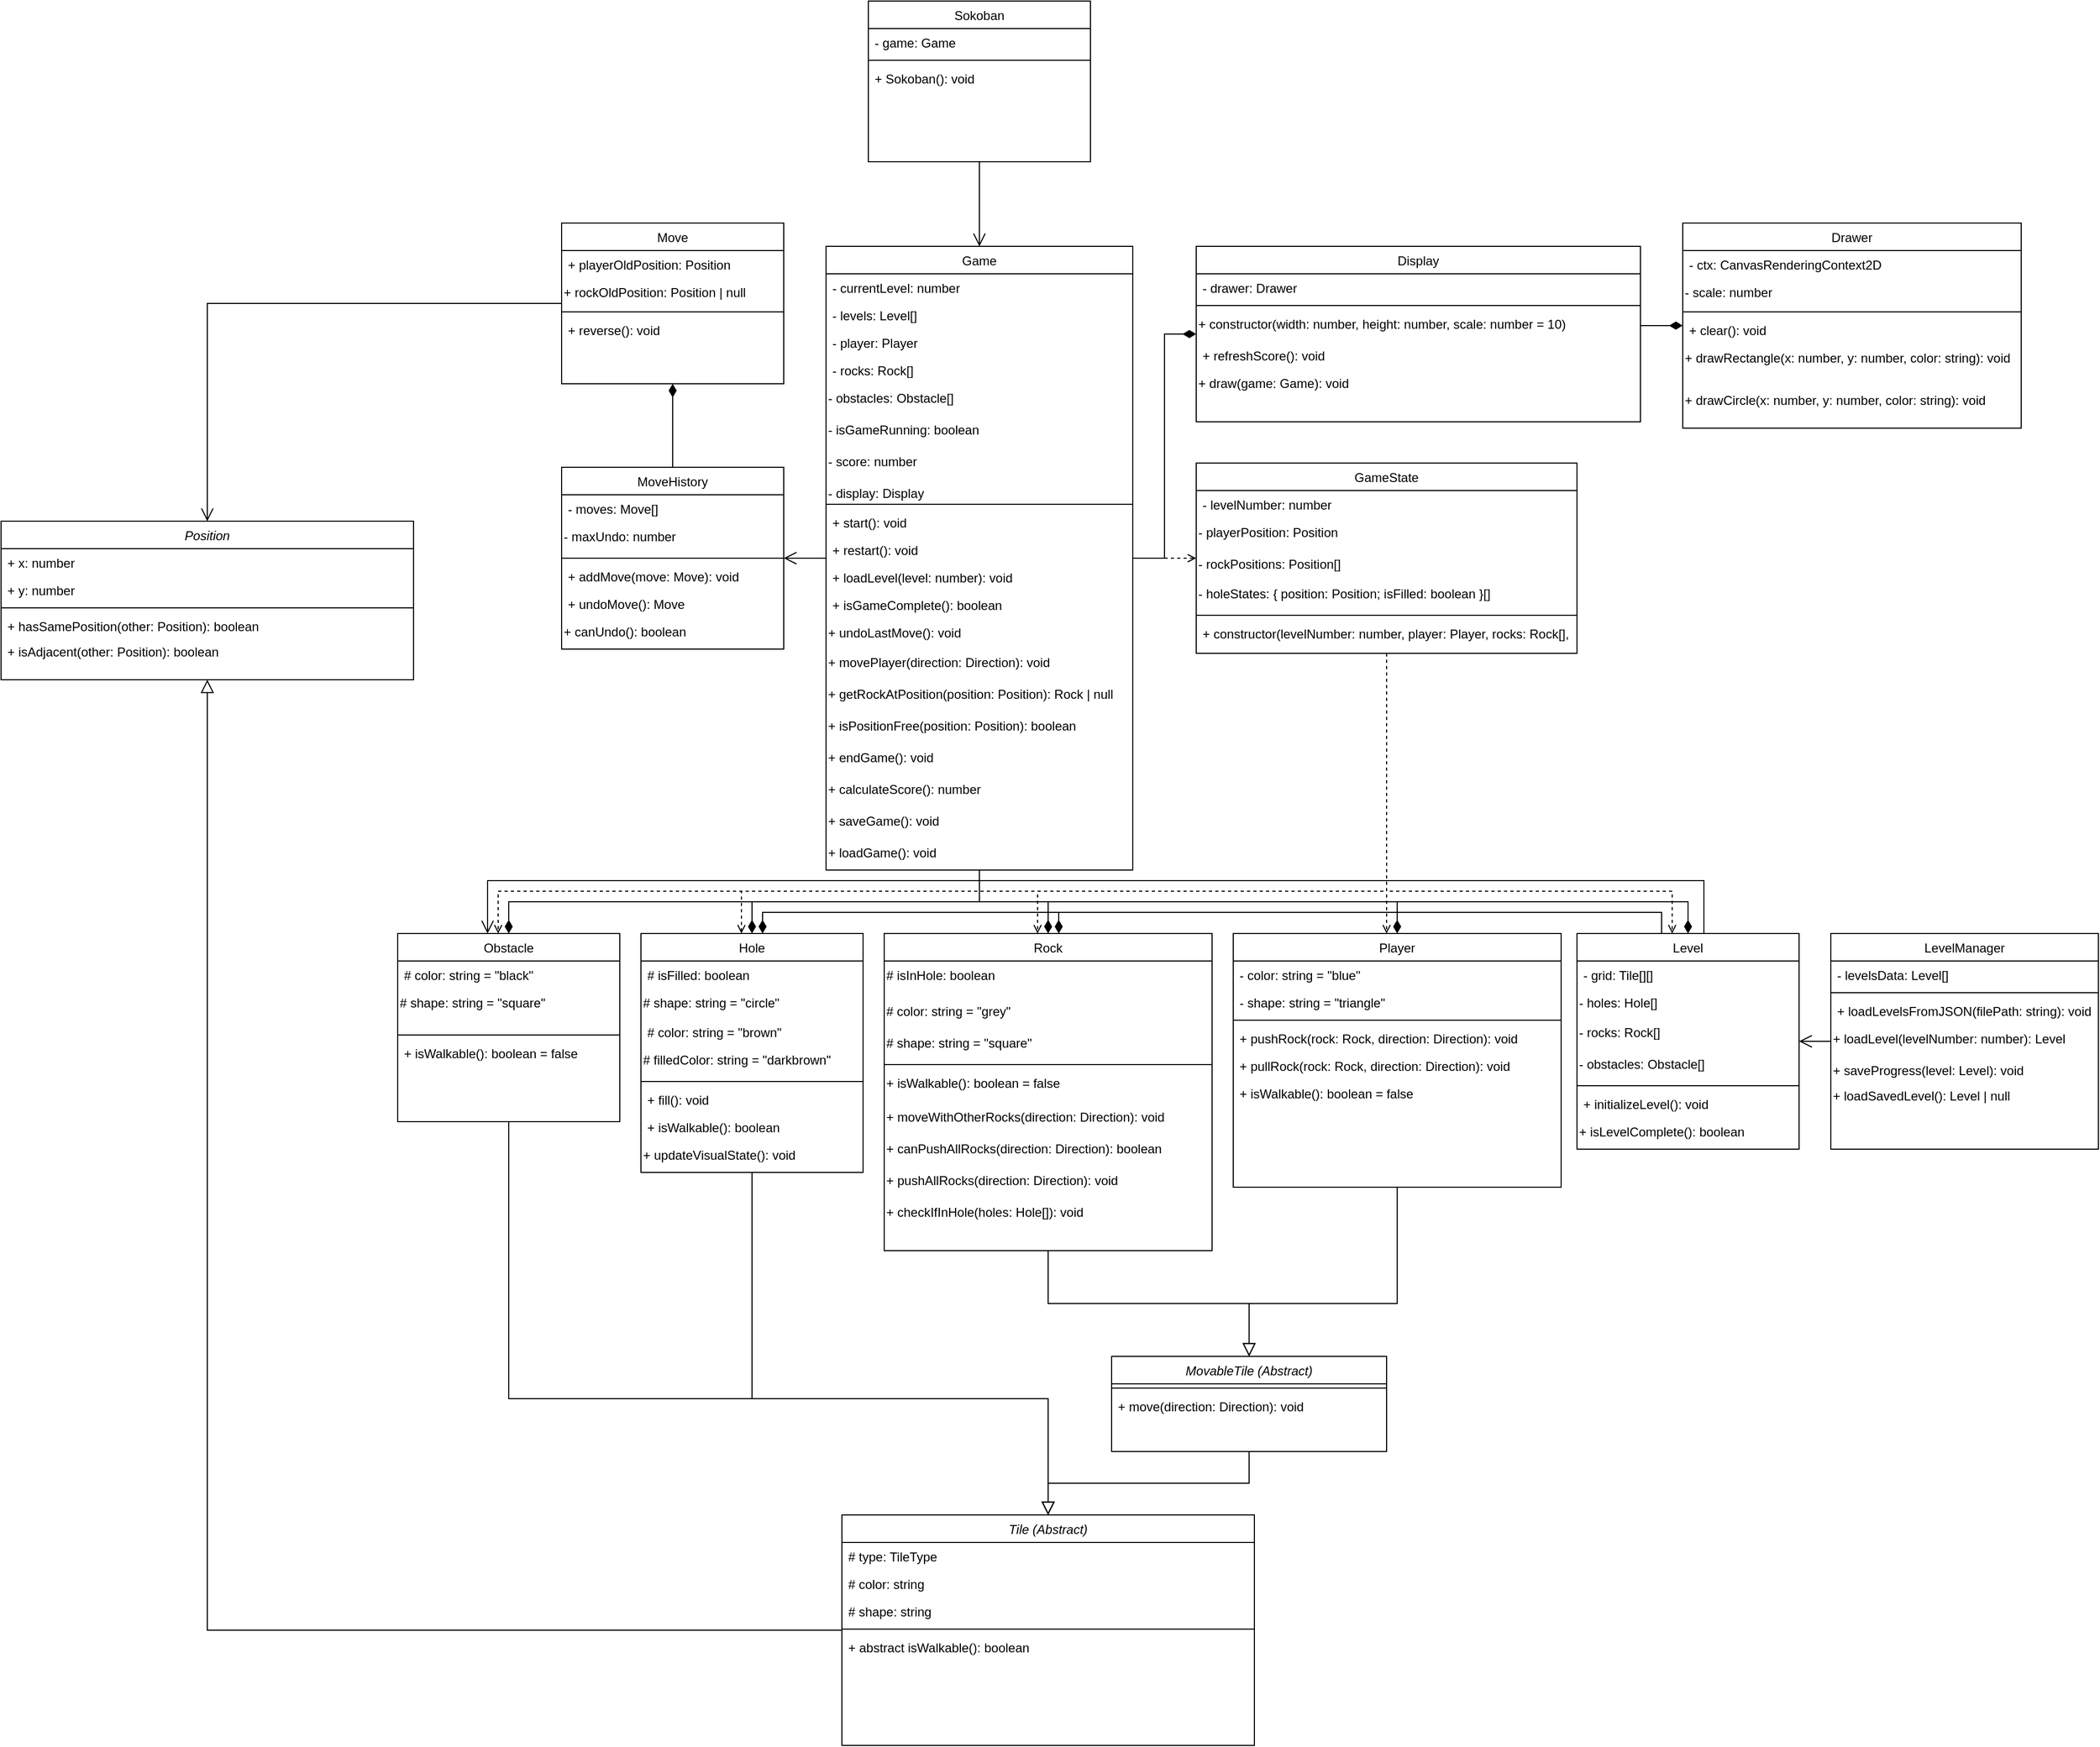 <mxfile version="24.7.17">
  <diagram name="Page-1" id="IRaxYk4gLxi2iRFtfPef">
    <mxGraphModel dx="2206" dy="2467" grid="1" gridSize="10" guides="1" tooltips="1" connect="1" arrows="1" fold="1" page="1" pageScale="1" pageWidth="827" pageHeight="1169" math="0" shadow="0">
      <root>
        <mxCell id="0" />
        <mxCell id="1" parent="0" />
        <mxCell id="rjJhjdM2hjnLn-PcEWmq-141" style="edgeStyle=orthogonalEdgeStyle;rounded=0;orthogonalLoop=1;jettySize=auto;html=1;endArrow=block;endFill=0;endSize=10;" edge="1" parent="1" source="eFU-3hyklHGIXsWlasIt-1" target="rjJhjdM2hjnLn-PcEWmq-13">
          <mxGeometry relative="1" as="geometry" />
        </mxCell>
        <mxCell id="eFU-3hyklHGIXsWlasIt-1" value="Tile (Abstract)" style="swimlane;fontStyle=2;align=center;verticalAlign=top;childLayout=stackLayout;horizontal=1;startSize=26;horizontalStack=0;resizeParent=1;resizeLast=0;collapsible=1;marginBottom=0;rounded=0;shadow=0;strokeWidth=1;" parent="1" vertex="1">
          <mxGeometry x="825" y="750" width="390" height="218" as="geometry">
            <mxRectangle x="230" y="140" width="160" height="26" as="alternateBounds" />
          </mxGeometry>
        </mxCell>
        <mxCell id="eFU-3hyklHGIXsWlasIt-2" value="# type: TileType" style="text;align=left;verticalAlign=top;spacingLeft=4;spacingRight=4;overflow=hidden;rotatable=0;points=[[0,0.5],[1,0.5]];portConstraint=eastwest;" parent="eFU-3hyklHGIXsWlasIt-1" vertex="1">
          <mxGeometry y="26" width="390" height="26" as="geometry" />
        </mxCell>
        <mxCell id="eFU-3hyklHGIXsWlasIt-3" value="# color: string" style="text;align=left;verticalAlign=top;spacingLeft=4;spacingRight=4;overflow=hidden;rotatable=0;points=[[0,0.5],[1,0.5]];portConstraint=eastwest;rounded=0;shadow=0;html=0;" parent="eFU-3hyklHGIXsWlasIt-1" vertex="1">
          <mxGeometry y="52" width="390" height="26" as="geometry" />
        </mxCell>
        <mxCell id="eFU-3hyklHGIXsWlasIt-45" value="# shape: string" style="text;align=left;verticalAlign=top;spacingLeft=4;spacingRight=4;overflow=hidden;rotatable=0;points=[[0,0.5],[1,0.5]];portConstraint=eastwest;rounded=0;shadow=0;html=0;" parent="eFU-3hyklHGIXsWlasIt-1" vertex="1">
          <mxGeometry y="78" width="390" height="26" as="geometry" />
        </mxCell>
        <mxCell id="eFU-3hyklHGIXsWlasIt-4" value="" style="line;html=1;strokeWidth=1;align=left;verticalAlign=middle;spacingTop=-1;spacingLeft=3;spacingRight=3;rotatable=0;labelPosition=right;points=[];portConstraint=eastwest;" parent="eFU-3hyklHGIXsWlasIt-1" vertex="1">
          <mxGeometry y="104" width="390" height="8" as="geometry" />
        </mxCell>
        <mxCell id="eFU-3hyklHGIXsWlasIt-5" value="+ abstract isWalkable(): boolean" style="text;align=left;verticalAlign=top;spacingLeft=4;spacingRight=4;overflow=hidden;rotatable=0;points=[[0,0.5],[1,0.5]];portConstraint=eastwest;" parent="eFU-3hyklHGIXsWlasIt-1" vertex="1">
          <mxGeometry y="112" width="390" height="24" as="geometry" />
        </mxCell>
        <mxCell id="rjJhjdM2hjnLn-PcEWmq-144" style="edgeStyle=orthogonalEdgeStyle;rounded=0;orthogonalLoop=1;jettySize=auto;html=1;endArrow=block;endFill=0;endSize=10;" edge="1" parent="1" source="eFU-3hyklHGIXsWlasIt-6" target="eFU-3hyklHGIXsWlasIt-1">
          <mxGeometry relative="1" as="geometry">
            <Array as="points">
              <mxPoint x="740" y="640" />
              <mxPoint x="1020" y="640" />
            </Array>
          </mxGeometry>
        </mxCell>
        <mxCell id="eFU-3hyklHGIXsWlasIt-6" value="Hole" style="swimlane;fontStyle=0;align=center;verticalAlign=top;childLayout=stackLayout;horizontal=1;startSize=26;horizontalStack=0;resizeParent=1;resizeLast=0;collapsible=1;marginBottom=0;rounded=0;shadow=0;strokeWidth=1;" parent="1" vertex="1">
          <mxGeometry x="635" y="200" width="210" height="226" as="geometry">
            <mxRectangle x="130" y="380" width="160" height="26" as="alternateBounds" />
          </mxGeometry>
        </mxCell>
        <mxCell id="eFU-3hyklHGIXsWlasIt-43" value="# isFilled: boolean" style="text;align=left;verticalAlign=top;spacingLeft=4;spacingRight=4;overflow=hidden;rotatable=0;points=[[0,0.5],[1,0.5]];portConstraint=eastwest;rounded=0;shadow=0;html=0;" parent="eFU-3hyklHGIXsWlasIt-6" vertex="1">
          <mxGeometry y="26" width="210" height="26" as="geometry" />
        </mxCell>
        <mxCell id="rjJhjdM2hjnLn-PcEWmq-22" value="# shape: string = &quot;circle&quot;" style="text;whiteSpace=wrap;html=1;" vertex="1" parent="eFU-3hyklHGIXsWlasIt-6">
          <mxGeometry y="52" width="210" height="28" as="geometry" />
        </mxCell>
        <mxCell id="eFU-3hyklHGIXsWlasIt-7" value="# color: string = &quot;brown&quot;" style="text;align=left;verticalAlign=top;spacingLeft=4;spacingRight=4;overflow=hidden;rotatable=0;points=[[0,0.5],[1,0.5]];portConstraint=eastwest;rounded=0;shadow=0;html=0;" parent="eFU-3hyklHGIXsWlasIt-6" vertex="1">
          <mxGeometry y="80" width="210" height="26" as="geometry" />
        </mxCell>
        <mxCell id="rjJhjdM2hjnLn-PcEWmq-89" value="# filledColor: string = &quot;darkbrown&quot;" style="text;whiteSpace=wrap;html=1;" vertex="1" parent="eFU-3hyklHGIXsWlasIt-6">
          <mxGeometry y="106" width="210" height="30" as="geometry" />
        </mxCell>
        <mxCell id="eFU-3hyklHGIXsWlasIt-8" value="" style="line;html=1;strokeWidth=1;align=left;verticalAlign=middle;spacingTop=-1;spacingLeft=3;spacingRight=3;rotatable=0;labelPosition=right;points=[];portConstraint=eastwest;" parent="eFU-3hyklHGIXsWlasIt-6" vertex="1">
          <mxGeometry y="136" width="210" height="8" as="geometry" />
        </mxCell>
        <mxCell id="eFU-3hyklHGIXsWlasIt-9" value=" + fill(): void" style="text;align=left;verticalAlign=top;spacingLeft=4;spacingRight=4;overflow=hidden;rotatable=0;points=[[0,0.5],[1,0.5]];portConstraint=eastwest;fontStyle=0" parent="eFU-3hyklHGIXsWlasIt-6" vertex="1">
          <mxGeometry y="144" width="210" height="26" as="geometry" />
        </mxCell>
        <mxCell id="eFU-3hyklHGIXsWlasIt-42" value="+ isWalkable(): boolean " style="text;align=left;verticalAlign=top;spacingLeft=4;spacingRight=4;overflow=hidden;rotatable=0;points=[[0,0.5],[1,0.5]];portConstraint=eastwest;fontStyle=0" parent="eFU-3hyklHGIXsWlasIt-6" vertex="1">
          <mxGeometry y="170" width="210" height="26" as="geometry" />
        </mxCell>
        <mxCell id="rjJhjdM2hjnLn-PcEWmq-90" value="+ updateVisualState(): void" style="text;whiteSpace=wrap;html=1;" vertex="1" parent="eFU-3hyklHGIXsWlasIt-6">
          <mxGeometry y="196" width="210" height="30" as="geometry" />
        </mxCell>
        <mxCell id="rjJhjdM2hjnLn-PcEWmq-121" style="edgeStyle=orthogonalEdgeStyle;rounded=0;orthogonalLoop=1;jettySize=auto;html=1;endArrow=diamondThin;endFill=1;endSize=10;" edge="1" parent="1" source="eFU-3hyklHGIXsWlasIt-12" target="eFU-3hyklHGIXsWlasIt-22">
          <mxGeometry relative="1" as="geometry">
            <Array as="points">
              <mxPoint x="955" y="170" />
              <mxPoint x="1350" y="170" />
            </Array>
          </mxGeometry>
        </mxCell>
        <mxCell id="rjJhjdM2hjnLn-PcEWmq-122" style="edgeStyle=orthogonalEdgeStyle;rounded=0;orthogonalLoop=1;jettySize=auto;html=1;endArrow=diamondThin;endFill=1;endSize=10;" edge="1" parent="1" source="eFU-3hyklHGIXsWlasIt-12" target="eFU-3hyklHGIXsWlasIt-31">
          <mxGeometry relative="1" as="geometry" />
        </mxCell>
        <mxCell id="rjJhjdM2hjnLn-PcEWmq-123" style="edgeStyle=orthogonalEdgeStyle;rounded=0;orthogonalLoop=1;jettySize=auto;html=1;endArrow=diamondThin;endFill=1;endSize=10;" edge="1" parent="1" source="eFU-3hyklHGIXsWlasIt-12" target="eFU-3hyklHGIXsWlasIt-6">
          <mxGeometry relative="1" as="geometry" />
        </mxCell>
        <mxCell id="rjJhjdM2hjnLn-PcEWmq-124" style="edgeStyle=orthogonalEdgeStyle;rounded=0;orthogonalLoop=1;jettySize=auto;html=1;endSize=10;endArrow=diamondThin;endFill=1;" edge="1" parent="1" source="eFU-3hyklHGIXsWlasIt-12" target="rjJhjdM2hjnLn-PcEWmq-23">
          <mxGeometry relative="1" as="geometry">
            <Array as="points">
              <mxPoint x="955" y="170" />
              <mxPoint x="510" y="170" />
            </Array>
          </mxGeometry>
        </mxCell>
        <mxCell id="rjJhjdM2hjnLn-PcEWmq-125" style="edgeStyle=orthogonalEdgeStyle;rounded=0;orthogonalLoop=1;jettySize=auto;html=1;endSize=10;endArrow=diamondThin;endFill=1;" edge="1" parent="1" source="eFU-3hyklHGIXsWlasIt-12" target="rjJhjdM2hjnLn-PcEWmq-37">
          <mxGeometry relative="1" as="geometry" />
        </mxCell>
        <mxCell id="rjJhjdM2hjnLn-PcEWmq-126" style="edgeStyle=orthogonalEdgeStyle;rounded=0;orthogonalLoop=1;jettySize=auto;html=1;endSize=10;endArrow=open;endFill=0;" edge="1" parent="1" source="eFU-3hyklHGIXsWlasIt-12" target="rjJhjdM2hjnLn-PcEWmq-7">
          <mxGeometry relative="1" as="geometry" />
        </mxCell>
        <mxCell id="rjJhjdM2hjnLn-PcEWmq-127" style="edgeStyle=orthogonalEdgeStyle;rounded=0;orthogonalLoop=1;jettySize=auto;html=1;dashed=1;endArrow=open;endFill=0;" edge="1" parent="1" source="eFU-3hyklHGIXsWlasIt-12" target="rjJhjdM2hjnLn-PcEWmq-91">
          <mxGeometry relative="1" as="geometry" />
        </mxCell>
        <mxCell id="rjJhjdM2hjnLn-PcEWmq-129" style="edgeStyle=orthogonalEdgeStyle;rounded=0;orthogonalLoop=1;jettySize=auto;html=1;endSize=10;endArrow=diamondThin;endFill=1;" edge="1" parent="1" source="eFU-3hyklHGIXsWlasIt-12" target="rjJhjdM2hjnLn-PcEWmq-59">
          <mxGeometry relative="1" as="geometry">
            <Array as="points">
              <mxPoint x="955" y="170" />
              <mxPoint x="1625" y="170" />
            </Array>
          </mxGeometry>
        </mxCell>
        <mxCell id="eFU-3hyklHGIXsWlasIt-12" value="Game" style="swimlane;fontStyle=0;align=center;verticalAlign=top;childLayout=stackLayout;horizontal=1;startSize=26;horizontalStack=0;resizeParent=1;resizeLast=0;collapsible=1;marginBottom=0;rounded=0;shadow=0;strokeWidth=1;" parent="1" vertex="1">
          <mxGeometry x="810" y="-450" width="290" height="590" as="geometry">
            <mxRectangle x="550" y="140" width="160" height="26" as="alternateBounds" />
          </mxGeometry>
        </mxCell>
        <mxCell id="eFU-3hyklHGIXsWlasIt-13" value="- currentLevel: number " style="text;align=left;verticalAlign=top;spacingLeft=4;spacingRight=4;overflow=hidden;rotatable=0;points=[[0,0.5],[1,0.5]];portConstraint=eastwest;" parent="eFU-3hyklHGIXsWlasIt-12" vertex="1">
          <mxGeometry y="26" width="290" height="26" as="geometry" />
        </mxCell>
        <mxCell id="eFU-3hyklHGIXsWlasIt-14" value="- levels: Level[]" style="text;align=left;verticalAlign=top;spacingLeft=4;spacingRight=4;overflow=hidden;rotatable=0;points=[[0,0.5],[1,0.5]];portConstraint=eastwest;rounded=0;shadow=0;html=0;" parent="eFU-3hyklHGIXsWlasIt-12" vertex="1">
          <mxGeometry y="52" width="290" height="26" as="geometry" />
        </mxCell>
        <mxCell id="eFU-3hyklHGIXsWlasIt-15" value="- player: Player" style="text;align=left;verticalAlign=top;spacingLeft=4;spacingRight=4;overflow=hidden;rotatable=0;points=[[0,0.5],[1,0.5]];portConstraint=eastwest;rounded=0;shadow=0;html=0;" parent="eFU-3hyklHGIXsWlasIt-12" vertex="1">
          <mxGeometry y="78" width="290" height="26" as="geometry" />
        </mxCell>
        <mxCell id="eFU-3hyklHGIXsWlasIt-16" value="- rocks: Rock[]" style="text;align=left;verticalAlign=top;spacingLeft=4;spacingRight=4;overflow=hidden;rotatable=0;points=[[0,0.5],[1,0.5]];portConstraint=eastwest;rounded=0;shadow=0;html=0;" parent="eFU-3hyklHGIXsWlasIt-12" vertex="1">
          <mxGeometry y="104" width="290" height="26" as="geometry" />
        </mxCell>
        <mxCell id="rjJhjdM2hjnLn-PcEWmq-49" value="- obstacles: Obstacle[]" style="text;whiteSpace=wrap;html=1;" vertex="1" parent="eFU-3hyklHGIXsWlasIt-12">
          <mxGeometry y="130" width="290" height="30" as="geometry" />
        </mxCell>
        <mxCell id="rjJhjdM2hjnLn-PcEWmq-82" value="- isGameRunning: boolean" style="text;whiteSpace=wrap;html=1;" vertex="1" parent="eFU-3hyklHGIXsWlasIt-12">
          <mxGeometry y="160" width="290" height="30" as="geometry" />
        </mxCell>
        <mxCell id="rjJhjdM2hjnLn-PcEWmq-83" value="- score: number" style="text;whiteSpace=wrap;html=1;" vertex="1" parent="eFU-3hyklHGIXsWlasIt-12">
          <mxGeometry y="190" width="290" height="30" as="geometry" />
        </mxCell>
        <mxCell id="rjJhjdM2hjnLn-PcEWmq-103" value="- display: Display" style="text;whiteSpace=wrap;html=1;" vertex="1" parent="eFU-3hyklHGIXsWlasIt-12">
          <mxGeometry y="220" width="290" height="20" as="geometry" />
        </mxCell>
        <mxCell id="eFU-3hyklHGIXsWlasIt-17" value="" style="line;html=1;strokeWidth=1;align=left;verticalAlign=middle;spacingTop=-1;spacingLeft=3;spacingRight=3;rotatable=0;labelPosition=right;points=[];portConstraint=eastwest;" parent="eFU-3hyklHGIXsWlasIt-12" vertex="1">
          <mxGeometry y="240" width="290" height="8" as="geometry" />
        </mxCell>
        <mxCell id="eFU-3hyklHGIXsWlasIt-18" value="+ start(): void " style="text;align=left;verticalAlign=top;spacingLeft=4;spacingRight=4;overflow=hidden;rotatable=0;points=[[0,0.5],[1,0.5]];portConstraint=eastwest;" parent="eFU-3hyklHGIXsWlasIt-12" vertex="1">
          <mxGeometry y="248" width="290" height="26" as="geometry" />
        </mxCell>
        <mxCell id="eFU-3hyklHGIXsWlasIt-19" value=" + restart(): void" style="text;align=left;verticalAlign=top;spacingLeft=4;spacingRight=4;overflow=hidden;rotatable=0;points=[[0,0.5],[1,0.5]];portConstraint=eastwest;" parent="eFU-3hyklHGIXsWlasIt-12" vertex="1">
          <mxGeometry y="274" width="290" height="26" as="geometry" />
        </mxCell>
        <mxCell id="eFU-3hyklHGIXsWlasIt-20" value="+ loadLevel(level: number): void" style="text;align=left;verticalAlign=top;spacingLeft=4;spacingRight=4;overflow=hidden;rotatable=0;points=[[0,0.5],[1,0.5]];portConstraint=eastwest;" parent="eFU-3hyklHGIXsWlasIt-12" vertex="1">
          <mxGeometry y="300" width="290" height="26" as="geometry" />
        </mxCell>
        <mxCell id="eFU-3hyklHGIXsWlasIt-21" value="+ isGameComplete(): boolean" style="text;align=left;verticalAlign=top;spacingLeft=4;spacingRight=4;overflow=hidden;rotatable=0;points=[[0,0.5],[1,0.5]];portConstraint=eastwest;" parent="eFU-3hyklHGIXsWlasIt-12" vertex="1">
          <mxGeometry y="326" width="290" height="26" as="geometry" />
        </mxCell>
        <mxCell id="rjJhjdM2hjnLn-PcEWmq-50" value="+ undoLastMove(): void" style="text;whiteSpace=wrap;html=1;" vertex="1" parent="eFU-3hyklHGIXsWlasIt-12">
          <mxGeometry y="352" width="290" height="28" as="geometry" />
        </mxCell>
        <mxCell id="rjJhjdM2hjnLn-PcEWmq-51" value="+ movePlayer(direction: Direction): void" style="text;whiteSpace=wrap;html=1;" vertex="1" parent="eFU-3hyklHGIXsWlasIt-12">
          <mxGeometry y="380" width="290" height="30" as="geometry" />
        </mxCell>
        <mxCell id="rjJhjdM2hjnLn-PcEWmq-69" value="+ getRockAtPosition(position: Position): Rock | null" style="text;whiteSpace=wrap;html=1;" vertex="1" parent="eFU-3hyklHGIXsWlasIt-12">
          <mxGeometry y="410" width="290" height="30" as="geometry" />
        </mxCell>
        <mxCell id="rjJhjdM2hjnLn-PcEWmq-70" value="+ isPositionFree(position: Position): boolean" style="text;whiteSpace=wrap;html=1;" vertex="1" parent="eFU-3hyklHGIXsWlasIt-12">
          <mxGeometry y="440" width="290" height="30" as="geometry" />
        </mxCell>
        <mxCell id="rjJhjdM2hjnLn-PcEWmq-84" value="+ endGame(): void" style="text;whiteSpace=wrap;html=1;" vertex="1" parent="eFU-3hyklHGIXsWlasIt-12">
          <mxGeometry y="470" width="290" height="30" as="geometry" />
        </mxCell>
        <mxCell id="rjJhjdM2hjnLn-PcEWmq-85" value="+ calculateScore(): number" style="text;whiteSpace=wrap;html=1;" vertex="1" parent="eFU-3hyklHGIXsWlasIt-12">
          <mxGeometry y="500" width="290" height="30" as="geometry" />
        </mxCell>
        <mxCell id="rjJhjdM2hjnLn-PcEWmq-100" value="+ saveGame(): void" style="text;whiteSpace=wrap;html=1;" vertex="1" parent="eFU-3hyklHGIXsWlasIt-12">
          <mxGeometry y="530" width="290" height="30" as="geometry" />
        </mxCell>
        <mxCell id="rjJhjdM2hjnLn-PcEWmq-101" value="+ loadGame(): void" style="text;whiteSpace=wrap;html=1;" vertex="1" parent="eFU-3hyklHGIXsWlasIt-12">
          <mxGeometry y="560" width="290" height="30" as="geometry" />
        </mxCell>
        <mxCell id="rjJhjdM2hjnLn-PcEWmq-146" style="edgeStyle=orthogonalEdgeStyle;rounded=0;orthogonalLoop=1;jettySize=auto;html=1;endArrow=block;endFill=0;endSize=10;" edge="1" parent="1" source="eFU-3hyklHGIXsWlasIt-22" target="rjJhjdM2hjnLn-PcEWmq-52">
          <mxGeometry relative="1" as="geometry">
            <Array as="points">
              <mxPoint x="1350" y="550" />
              <mxPoint x="1210" y="550" />
            </Array>
          </mxGeometry>
        </mxCell>
        <mxCell id="eFU-3hyklHGIXsWlasIt-22" value="Player" style="swimlane;fontStyle=0;align=center;verticalAlign=top;childLayout=stackLayout;horizontal=1;startSize=26;horizontalStack=0;resizeParent=1;resizeLast=0;collapsible=1;marginBottom=0;rounded=0;shadow=0;strokeWidth=1;" parent="1" vertex="1">
          <mxGeometry x="1195" y="200" width="310" height="240" as="geometry">
            <mxRectangle x="130" y="380" width="160" height="26" as="alternateBounds" />
          </mxGeometry>
        </mxCell>
        <mxCell id="eFU-3hyklHGIXsWlasIt-23" value="- color: string = &quot;blue&quot;" style="text;align=left;verticalAlign=top;spacingLeft=4;spacingRight=4;overflow=hidden;rotatable=0;points=[[0,0.5],[1,0.5]];portConstraint=eastwest;" parent="eFU-3hyklHGIXsWlasIt-22" vertex="1">
          <mxGeometry y="26" width="310" height="26" as="geometry" />
        </mxCell>
        <mxCell id="eFU-3hyklHGIXsWlasIt-24" value="- shape: string = &quot;triangle&quot;" style="text;align=left;verticalAlign=top;spacingLeft=4;spacingRight=4;overflow=hidden;rotatable=0;points=[[0,0.5],[1,0.5]];portConstraint=eastwest;rounded=0;shadow=0;html=0;" parent="eFU-3hyklHGIXsWlasIt-22" vertex="1">
          <mxGeometry y="52" width="310" height="26" as="geometry" />
        </mxCell>
        <mxCell id="eFU-3hyklHGIXsWlasIt-26" value="" style="line;html=1;strokeWidth=1;align=left;verticalAlign=middle;spacingTop=-1;spacingLeft=3;spacingRight=3;rotatable=0;labelPosition=right;points=[];portConstraint=eastwest;" parent="eFU-3hyklHGIXsWlasIt-22" vertex="1">
          <mxGeometry y="78" width="310" height="8" as="geometry" />
        </mxCell>
        <mxCell id="eFU-3hyklHGIXsWlasIt-28" value="+ pushRock(rock: Rock, direction: Direction): void" style="text;align=left;verticalAlign=top;spacingLeft=4;spacingRight=4;overflow=hidden;rotatable=0;points=[[0,0.5],[1,0.5]];portConstraint=eastwest;fontStyle=0" parent="eFU-3hyklHGIXsWlasIt-22" vertex="1">
          <mxGeometry y="86" width="310" height="26" as="geometry" />
        </mxCell>
        <mxCell id="eFU-3hyklHGIXsWlasIt-29" value="+ pullRock(rock: Rock, direction: Direction): void" style="text;align=left;verticalAlign=top;spacingLeft=4;spacingRight=4;overflow=hidden;rotatable=0;points=[[0,0.5],[1,0.5]];portConstraint=eastwest;fontStyle=0" parent="eFU-3hyklHGIXsWlasIt-22" vertex="1">
          <mxGeometry y="112" width="310" height="26" as="geometry" />
        </mxCell>
        <mxCell id="eFU-3hyklHGIXsWlasIt-30" value="+ isWalkable(): boolean = false" style="text;align=left;verticalAlign=top;spacingLeft=4;spacingRight=4;overflow=hidden;rotatable=0;points=[[0,0.5],[1,0.5]];portConstraint=eastwest;fontStyle=0" parent="eFU-3hyklHGIXsWlasIt-22" vertex="1">
          <mxGeometry y="138" width="310" height="26" as="geometry" />
        </mxCell>
        <mxCell id="rjJhjdM2hjnLn-PcEWmq-145" style="edgeStyle=orthogonalEdgeStyle;rounded=0;orthogonalLoop=1;jettySize=auto;html=1;endArrow=block;endFill=0;endSize=10;" edge="1" parent="1" source="eFU-3hyklHGIXsWlasIt-31" target="rjJhjdM2hjnLn-PcEWmq-52">
          <mxGeometry relative="1" as="geometry" />
        </mxCell>
        <mxCell id="eFU-3hyklHGIXsWlasIt-31" value="Rock" style="swimlane;fontStyle=0;align=center;verticalAlign=top;childLayout=stackLayout;horizontal=1;startSize=26;horizontalStack=0;resizeParent=1;resizeLast=0;collapsible=1;marginBottom=0;rounded=0;shadow=0;strokeWidth=1;" parent="1" vertex="1">
          <mxGeometry x="865" y="200" width="310" height="300" as="geometry">
            <mxRectangle x="130" y="380" width="160" height="26" as="alternateBounds" />
          </mxGeometry>
        </mxCell>
        <mxCell id="rjJhjdM2hjnLn-PcEWmq-33" value="# isInHole: boolean" style="text;whiteSpace=wrap;html=1;" vertex="1" parent="eFU-3hyklHGIXsWlasIt-31">
          <mxGeometry y="26" width="310" height="34" as="geometry" />
        </mxCell>
        <mxCell id="rjJhjdM2hjnLn-PcEWmq-34" value="# color: string = &quot;grey&quot;" style="text;whiteSpace=wrap;html=1;" vertex="1" parent="eFU-3hyklHGIXsWlasIt-31">
          <mxGeometry y="60" width="310" height="30" as="geometry" />
        </mxCell>
        <mxCell id="rjJhjdM2hjnLn-PcEWmq-35" value="# shape: string = &quot;square&quot;" style="text;whiteSpace=wrap;html=1;" vertex="1" parent="eFU-3hyklHGIXsWlasIt-31">
          <mxGeometry y="90" width="310" height="30" as="geometry" />
        </mxCell>
        <mxCell id="eFU-3hyklHGIXsWlasIt-35" value="" style="line;html=1;strokeWidth=1;align=left;verticalAlign=middle;spacingTop=-1;spacingLeft=3;spacingRight=3;rotatable=0;labelPosition=right;points=[];portConstraint=eastwest;" parent="eFU-3hyklHGIXsWlasIt-31" vertex="1">
          <mxGeometry y="120" width="310" height="8" as="geometry" />
        </mxCell>
        <mxCell id="rjJhjdM2hjnLn-PcEWmq-36" value="+ isWalkable(): boolean = false" style="text;whiteSpace=wrap;html=1;" vertex="1" parent="eFU-3hyklHGIXsWlasIt-31">
          <mxGeometry y="128" width="310" height="32" as="geometry" />
        </mxCell>
        <mxCell id="rjJhjdM2hjnLn-PcEWmq-71" value="+ moveWithOtherRocks(direction: Direction): void" style="text;whiteSpace=wrap;html=1;" vertex="1" parent="eFU-3hyklHGIXsWlasIt-31">
          <mxGeometry y="160" width="310" height="30" as="geometry" />
        </mxCell>
        <mxCell id="rjJhjdM2hjnLn-PcEWmq-67" value="+ canPushAllRocks(direction: Direction): boolean" style="text;whiteSpace=wrap;html=1;" vertex="1" parent="eFU-3hyklHGIXsWlasIt-31">
          <mxGeometry y="190" width="310" height="30" as="geometry" />
        </mxCell>
        <mxCell id="rjJhjdM2hjnLn-PcEWmq-68" value="+ pushAllRocks(direction: Direction): void" style="text;whiteSpace=wrap;html=1;" vertex="1" parent="eFU-3hyklHGIXsWlasIt-31">
          <mxGeometry y="220" width="310" height="30" as="geometry" />
        </mxCell>
        <mxCell id="rjJhjdM2hjnLn-PcEWmq-88" value="+ checkIfInHole(holes: Hole[]): void" style="text;whiteSpace=wrap;html=1;" vertex="1" parent="eFU-3hyklHGIXsWlasIt-31">
          <mxGeometry y="250" width="310" height="30" as="geometry" />
        </mxCell>
        <mxCell id="rjJhjdM2hjnLn-PcEWmq-140" style="edgeStyle=orthogonalEdgeStyle;rounded=0;orthogonalLoop=1;jettySize=auto;html=1;endArrow=open;endFill=0;endSize=10;" edge="1" parent="1" source="eFU-3hyklHGIXsWlasIt-54" target="rjJhjdM2hjnLn-PcEWmq-13">
          <mxGeometry relative="1" as="geometry" />
        </mxCell>
        <mxCell id="eFU-3hyklHGIXsWlasIt-54" value="Move" style="swimlane;fontStyle=0;align=center;verticalAlign=top;childLayout=stackLayout;horizontal=1;startSize=26;horizontalStack=0;resizeParent=1;resizeLast=0;collapsible=1;marginBottom=0;rounded=0;shadow=0;strokeWidth=1;" parent="1" vertex="1">
          <mxGeometry x="560" y="-472" width="210" height="152" as="geometry">
            <mxRectangle x="130" y="380" width="160" height="26" as="alternateBounds" />
          </mxGeometry>
        </mxCell>
        <mxCell id="eFU-3hyklHGIXsWlasIt-60" value="+ playerOldPosition: Position" style="text;align=left;verticalAlign=top;spacingLeft=4;spacingRight=4;overflow=hidden;rotatable=0;points=[[0,0.5],[1,0.5]];portConstraint=eastwest;rounded=0;shadow=0;html=0;" parent="eFU-3hyklHGIXsWlasIt-54" vertex="1">
          <mxGeometry y="26" width="210" height="26" as="geometry" />
        </mxCell>
        <mxCell id="rjJhjdM2hjnLn-PcEWmq-1" value="+ rockOldPosition: Position | null" style="text;whiteSpace=wrap;html=1;" vertex="1" parent="eFU-3hyklHGIXsWlasIt-54">
          <mxGeometry y="52" width="210" height="28" as="geometry" />
        </mxCell>
        <mxCell id="eFU-3hyklHGIXsWlasIt-57" value="" style="line;html=1;strokeWidth=1;align=left;verticalAlign=middle;spacingTop=-1;spacingLeft=3;spacingRight=3;rotatable=0;labelPosition=right;points=[];portConstraint=eastwest;" parent="eFU-3hyklHGIXsWlasIt-54" vertex="1">
          <mxGeometry y="80" width="210" height="8" as="geometry" />
        </mxCell>
        <mxCell id="eFU-3hyklHGIXsWlasIt-59" value="+ reverse(): void    " style="text;align=left;verticalAlign=top;spacingLeft=4;spacingRight=4;overflow=hidden;rotatable=0;points=[[0,0.5],[1,0.5]];portConstraint=eastwest;fontStyle=0" parent="eFU-3hyklHGIXsWlasIt-54" vertex="1">
          <mxGeometry y="88" width="210" height="26" as="geometry" />
        </mxCell>
        <mxCell id="rjJhjdM2hjnLn-PcEWmq-2" value="Sokoban" style="swimlane;fontStyle=0;align=center;verticalAlign=top;childLayout=stackLayout;horizontal=1;startSize=26;horizontalStack=0;resizeParent=1;resizeLast=0;collapsible=1;marginBottom=0;rounded=0;shadow=0;strokeWidth=1;" vertex="1" parent="1">
          <mxGeometry x="850" y="-682" width="210" height="152" as="geometry">
            <mxRectangle x="130" y="380" width="160" height="26" as="alternateBounds" />
          </mxGeometry>
        </mxCell>
        <mxCell id="rjJhjdM2hjnLn-PcEWmq-3" value="- game: Game " style="text;align=left;verticalAlign=top;spacingLeft=4;spacingRight=4;overflow=hidden;rotatable=0;points=[[0,0.5],[1,0.5]];portConstraint=eastwest;rounded=0;shadow=0;html=0;" vertex="1" parent="rjJhjdM2hjnLn-PcEWmq-2">
          <mxGeometry y="26" width="210" height="26" as="geometry" />
        </mxCell>
        <mxCell id="rjJhjdM2hjnLn-PcEWmq-5" value="" style="line;html=1;strokeWidth=1;align=left;verticalAlign=middle;spacingTop=-1;spacingLeft=3;spacingRight=3;rotatable=0;labelPosition=right;points=[];portConstraint=eastwest;" vertex="1" parent="rjJhjdM2hjnLn-PcEWmq-2">
          <mxGeometry y="52" width="210" height="8" as="geometry" />
        </mxCell>
        <mxCell id="rjJhjdM2hjnLn-PcEWmq-6" value="+ Sokoban(): void      " style="text;align=left;verticalAlign=top;spacingLeft=4;spacingRight=4;overflow=hidden;rotatable=0;points=[[0,0.5],[1,0.5]];portConstraint=eastwest;fontStyle=0" vertex="1" parent="rjJhjdM2hjnLn-PcEWmq-2">
          <mxGeometry y="60" width="210" height="26" as="geometry" />
        </mxCell>
        <mxCell id="rjJhjdM2hjnLn-PcEWmq-139" style="edgeStyle=orthogonalEdgeStyle;rounded=0;orthogonalLoop=1;jettySize=auto;html=1;endArrow=diamondThin;endFill=1;endSize=10;" edge="1" parent="1" source="rjJhjdM2hjnLn-PcEWmq-7" target="eFU-3hyklHGIXsWlasIt-54">
          <mxGeometry relative="1" as="geometry" />
        </mxCell>
        <mxCell id="rjJhjdM2hjnLn-PcEWmq-7" value="MoveHistory" style="swimlane;fontStyle=0;align=center;verticalAlign=top;childLayout=stackLayout;horizontal=1;startSize=26;horizontalStack=0;resizeParent=1;resizeLast=0;collapsible=1;marginBottom=0;rounded=0;shadow=0;strokeWidth=1;" vertex="1" parent="1">
          <mxGeometry x="560" y="-241" width="210" height="172" as="geometry">
            <mxRectangle x="130" y="380" width="160" height="26" as="alternateBounds" />
          </mxGeometry>
        </mxCell>
        <mxCell id="rjJhjdM2hjnLn-PcEWmq-8" value="- moves: Move[]" style="text;align=left;verticalAlign=top;spacingLeft=4;spacingRight=4;overflow=hidden;rotatable=0;points=[[0,0.5],[1,0.5]];portConstraint=eastwest;rounded=0;shadow=0;html=0;" vertex="1" parent="rjJhjdM2hjnLn-PcEWmq-7">
          <mxGeometry y="26" width="210" height="26" as="geometry" />
        </mxCell>
        <mxCell id="rjJhjdM2hjnLn-PcEWmq-86" value="- maxUndo: number" style="text;whiteSpace=wrap;html=1;" vertex="1" parent="rjJhjdM2hjnLn-PcEWmq-7">
          <mxGeometry y="52" width="210" height="30" as="geometry" />
        </mxCell>
        <mxCell id="rjJhjdM2hjnLn-PcEWmq-10" value="" style="line;html=1;strokeWidth=1;align=left;verticalAlign=middle;spacingTop=-1;spacingLeft=3;spacingRight=3;rotatable=0;labelPosition=right;points=[];portConstraint=eastwest;" vertex="1" parent="rjJhjdM2hjnLn-PcEWmq-7">
          <mxGeometry y="82" width="210" height="8" as="geometry" />
        </mxCell>
        <mxCell id="rjJhjdM2hjnLn-PcEWmq-11" value="+ addMove(move: Move): void    " style="text;align=left;verticalAlign=top;spacingLeft=4;spacingRight=4;overflow=hidden;rotatable=0;points=[[0,0.5],[1,0.5]];portConstraint=eastwest;fontStyle=0" vertex="1" parent="rjJhjdM2hjnLn-PcEWmq-7">
          <mxGeometry y="90" width="210" height="26" as="geometry" />
        </mxCell>
        <mxCell id="rjJhjdM2hjnLn-PcEWmq-12" value="+ undoMove(): Move        " style="text;align=left;verticalAlign=top;spacingLeft=4;spacingRight=4;overflow=hidden;rotatable=0;points=[[0,0.5],[1,0.5]];portConstraint=eastwest;fontStyle=0" vertex="1" parent="rjJhjdM2hjnLn-PcEWmq-7">
          <mxGeometry y="116" width="210" height="26" as="geometry" />
        </mxCell>
        <mxCell id="rjJhjdM2hjnLn-PcEWmq-87" value="+ canUndo(): boolean" style="text;whiteSpace=wrap;html=1;" vertex="1" parent="rjJhjdM2hjnLn-PcEWmq-7">
          <mxGeometry y="142" width="210" height="30" as="geometry" />
        </mxCell>
        <mxCell id="rjJhjdM2hjnLn-PcEWmq-13" value="Position" style="swimlane;fontStyle=2;align=center;verticalAlign=top;childLayout=stackLayout;horizontal=1;startSize=26;horizontalStack=0;resizeParent=1;resizeLast=0;collapsible=1;marginBottom=0;rounded=0;shadow=0;strokeWidth=1;" vertex="1" parent="1">
          <mxGeometry x="30" y="-190" width="390" height="150" as="geometry">
            <mxRectangle x="230" y="140" width="160" height="26" as="alternateBounds" />
          </mxGeometry>
        </mxCell>
        <mxCell id="rjJhjdM2hjnLn-PcEWmq-14" value="+ x: number" style="text;align=left;verticalAlign=top;spacingLeft=4;spacingRight=4;overflow=hidden;rotatable=0;points=[[0,0.5],[1,0.5]];portConstraint=eastwest;" vertex="1" parent="rjJhjdM2hjnLn-PcEWmq-13">
          <mxGeometry y="26" width="390" height="26" as="geometry" />
        </mxCell>
        <mxCell id="rjJhjdM2hjnLn-PcEWmq-15" value="+ y: number" style="text;align=left;verticalAlign=top;spacingLeft=4;spacingRight=4;overflow=hidden;rotatable=0;points=[[0,0.5],[1,0.5]];portConstraint=eastwest;rounded=0;shadow=0;html=0;" vertex="1" parent="rjJhjdM2hjnLn-PcEWmq-13">
          <mxGeometry y="52" width="390" height="26" as="geometry" />
        </mxCell>
        <mxCell id="rjJhjdM2hjnLn-PcEWmq-18" value="" style="line;html=1;strokeWidth=1;align=left;verticalAlign=middle;spacingTop=-1;spacingLeft=3;spacingRight=3;rotatable=0;labelPosition=right;points=[];portConstraint=eastwest;" vertex="1" parent="rjJhjdM2hjnLn-PcEWmq-13">
          <mxGeometry y="78" width="390" height="8" as="geometry" />
        </mxCell>
        <mxCell id="rjJhjdM2hjnLn-PcEWmq-19" value="+ hasSamePosition(other: Position): boolean" style="text;align=left;verticalAlign=top;spacingLeft=4;spacingRight=4;overflow=hidden;rotatable=0;points=[[0,0.5],[1,0.5]];portConstraint=eastwest;" vertex="1" parent="rjJhjdM2hjnLn-PcEWmq-13">
          <mxGeometry y="86" width="390" height="24" as="geometry" />
        </mxCell>
        <mxCell id="rjJhjdM2hjnLn-PcEWmq-20" value="+ isAdjacent(other: Position): boolean " style="text;align=left;verticalAlign=top;spacingLeft=4;spacingRight=4;overflow=hidden;rotatable=0;points=[[0,0.5],[1,0.5]];portConstraint=eastwest;" vertex="1" parent="rjJhjdM2hjnLn-PcEWmq-13">
          <mxGeometry y="110" width="390" height="24" as="geometry" />
        </mxCell>
        <mxCell id="rjJhjdM2hjnLn-PcEWmq-143" style="edgeStyle=orthogonalEdgeStyle;rounded=0;orthogonalLoop=1;jettySize=auto;html=1;endArrow=block;endFill=0;endSize=10;" edge="1" parent="1" source="rjJhjdM2hjnLn-PcEWmq-23" target="eFU-3hyklHGIXsWlasIt-1">
          <mxGeometry relative="1" as="geometry">
            <Array as="points">
              <mxPoint x="510" y="640" />
              <mxPoint x="1020" y="640" />
            </Array>
          </mxGeometry>
        </mxCell>
        <mxCell id="rjJhjdM2hjnLn-PcEWmq-23" value="Obstacle" style="swimlane;fontStyle=0;align=center;verticalAlign=top;childLayout=stackLayout;horizontal=1;startSize=26;horizontalStack=0;resizeParent=1;resizeLast=0;collapsible=1;marginBottom=0;rounded=0;shadow=0;strokeWidth=1;" vertex="1" parent="1">
          <mxGeometry x="405" y="200" width="210" height="178" as="geometry">
            <mxRectangle x="130" y="380" width="160" height="26" as="alternateBounds" />
          </mxGeometry>
        </mxCell>
        <mxCell id="rjJhjdM2hjnLn-PcEWmq-24" value="# color: string = &quot;black&quot;" style="text;align=left;verticalAlign=top;spacingLeft=4;spacingRight=4;overflow=hidden;rotatable=0;points=[[0,0.5],[1,0.5]];portConstraint=eastwest;rounded=0;shadow=0;html=0;" vertex="1" parent="rjJhjdM2hjnLn-PcEWmq-23">
          <mxGeometry y="26" width="210" height="26" as="geometry" />
        </mxCell>
        <mxCell id="rjJhjdM2hjnLn-PcEWmq-25" value="# shape: string = &quot;square&quot;" style="text;whiteSpace=wrap;html=1;" vertex="1" parent="rjJhjdM2hjnLn-PcEWmq-23">
          <mxGeometry y="52" width="210" height="40" as="geometry" />
        </mxCell>
        <mxCell id="rjJhjdM2hjnLn-PcEWmq-27" value="" style="line;html=1;strokeWidth=1;align=left;verticalAlign=middle;spacingTop=-1;spacingLeft=3;spacingRight=3;rotatable=0;labelPosition=right;points=[];portConstraint=eastwest;" vertex="1" parent="rjJhjdM2hjnLn-PcEWmq-23">
          <mxGeometry y="92" width="210" height="8" as="geometry" />
        </mxCell>
        <mxCell id="rjJhjdM2hjnLn-PcEWmq-29" value="+ isWalkable(): boolean = false " style="text;align=left;verticalAlign=top;spacingLeft=4;spacingRight=4;overflow=hidden;rotatable=0;points=[[0,0.5],[1,0.5]];portConstraint=eastwest;fontStyle=0" vertex="1" parent="rjJhjdM2hjnLn-PcEWmq-23">
          <mxGeometry y="100" width="210" height="26" as="geometry" />
        </mxCell>
        <mxCell id="rjJhjdM2hjnLn-PcEWmq-37" value=" Display" style="swimlane;fontStyle=0;align=center;verticalAlign=top;childLayout=stackLayout;horizontal=1;startSize=26;horizontalStack=0;resizeParent=1;resizeLast=0;collapsible=1;marginBottom=0;rounded=0;shadow=0;strokeWidth=1;" vertex="1" parent="1">
          <mxGeometry x="1160" y="-450" width="420" height="166" as="geometry">
            <mxRectangle x="130" y="380" width="160" height="26" as="alternateBounds" />
          </mxGeometry>
        </mxCell>
        <mxCell id="rjJhjdM2hjnLn-PcEWmq-38" value="- drawer: Drawer " style="text;align=left;verticalAlign=top;spacingLeft=4;spacingRight=4;overflow=hidden;rotatable=0;points=[[0,0.5],[1,0.5]];portConstraint=eastwest;rounded=0;shadow=0;html=0;" vertex="1" parent="rjJhjdM2hjnLn-PcEWmq-37">
          <mxGeometry y="26" width="420" height="26" as="geometry" />
        </mxCell>
        <mxCell id="rjJhjdM2hjnLn-PcEWmq-39" value="" style="line;html=1;strokeWidth=1;align=left;verticalAlign=middle;spacingTop=-1;spacingLeft=3;spacingRight=3;rotatable=0;labelPosition=right;points=[];portConstraint=eastwest;" vertex="1" parent="rjJhjdM2hjnLn-PcEWmq-37">
          <mxGeometry y="52" width="420" height="8" as="geometry" />
        </mxCell>
        <mxCell id="rjJhjdM2hjnLn-PcEWmq-104" value="+ constructor(width: number, height: number, scale: number = 10)" style="text;whiteSpace=wrap;html=1;" vertex="1" parent="rjJhjdM2hjnLn-PcEWmq-37">
          <mxGeometry y="60" width="420" height="30" as="geometry" />
        </mxCell>
        <mxCell id="rjJhjdM2hjnLn-PcEWmq-40" value="+ refreshScore(): void      " style="text;align=left;verticalAlign=top;spacingLeft=4;spacingRight=4;overflow=hidden;rotatable=0;points=[[0,0.5],[1,0.5]];portConstraint=eastwest;fontStyle=0" vertex="1" parent="rjJhjdM2hjnLn-PcEWmq-37">
          <mxGeometry y="90" width="420" height="26" as="geometry" />
        </mxCell>
        <mxCell id="rjJhjdM2hjnLn-PcEWmq-41" value="+ draw(game: Game): void" style="text;whiteSpace=wrap;html=1;" vertex="1" parent="rjJhjdM2hjnLn-PcEWmq-37">
          <mxGeometry y="116" width="420" height="40" as="geometry" />
        </mxCell>
        <mxCell id="rjJhjdM2hjnLn-PcEWmq-42" value="  Drawer" style="swimlane;fontStyle=0;align=center;verticalAlign=top;childLayout=stackLayout;horizontal=1;startSize=26;horizontalStack=0;resizeParent=1;resizeLast=0;collapsible=1;marginBottom=0;rounded=0;shadow=0;strokeWidth=1;" vertex="1" parent="1">
          <mxGeometry x="1620" y="-472" width="320" height="194" as="geometry">
            <mxRectangle x="130" y="380" width="160" height="26" as="alternateBounds" />
          </mxGeometry>
        </mxCell>
        <mxCell id="rjJhjdM2hjnLn-PcEWmq-43" value="- ctx: CanvasRenderingContext2D " style="text;align=left;verticalAlign=top;spacingLeft=4;spacingRight=4;overflow=hidden;rotatable=0;points=[[0,0.5],[1,0.5]];portConstraint=eastwest;rounded=0;shadow=0;html=0;" vertex="1" parent="rjJhjdM2hjnLn-PcEWmq-42">
          <mxGeometry y="26" width="320" height="26" as="geometry" />
        </mxCell>
        <mxCell id="rjJhjdM2hjnLn-PcEWmq-47" value="- scale: number" style="text;whiteSpace=wrap;html=1;" vertex="1" parent="rjJhjdM2hjnLn-PcEWmq-42">
          <mxGeometry y="52" width="320" height="28" as="geometry" />
        </mxCell>
        <mxCell id="rjJhjdM2hjnLn-PcEWmq-44" value="" style="line;html=1;strokeWidth=1;align=left;verticalAlign=middle;spacingTop=-1;spacingLeft=3;spacingRight=3;rotatable=0;labelPosition=right;points=[];portConstraint=eastwest;" vertex="1" parent="rjJhjdM2hjnLn-PcEWmq-42">
          <mxGeometry y="80" width="320" height="8" as="geometry" />
        </mxCell>
        <mxCell id="rjJhjdM2hjnLn-PcEWmq-45" value="+ clear(): void      " style="text;align=left;verticalAlign=top;spacingLeft=4;spacingRight=4;overflow=hidden;rotatable=0;points=[[0,0.5],[1,0.5]];portConstraint=eastwest;fontStyle=0" vertex="1" parent="rjJhjdM2hjnLn-PcEWmq-42">
          <mxGeometry y="88" width="320" height="26" as="geometry" />
        </mxCell>
        <mxCell id="rjJhjdM2hjnLn-PcEWmq-46" value="+ drawRectangle(x: number, y: number, color: string): void" style="text;whiteSpace=wrap;html=1;" vertex="1" parent="rjJhjdM2hjnLn-PcEWmq-42">
          <mxGeometry y="114" width="320" height="40" as="geometry" />
        </mxCell>
        <mxCell id="rjJhjdM2hjnLn-PcEWmq-48" value="+ drawCircle(x: number, y: number, color: string): void" style="text;whiteSpace=wrap;html=1;" vertex="1" parent="rjJhjdM2hjnLn-PcEWmq-42">
          <mxGeometry y="154" width="320" height="26" as="geometry" />
        </mxCell>
        <mxCell id="rjJhjdM2hjnLn-PcEWmq-142" style="edgeStyle=orthogonalEdgeStyle;rounded=0;orthogonalLoop=1;jettySize=auto;html=1;endArrow=block;endFill=0;endSize=10;" edge="1" parent="1" source="rjJhjdM2hjnLn-PcEWmq-52" target="eFU-3hyklHGIXsWlasIt-1">
          <mxGeometry relative="1" as="geometry" />
        </mxCell>
        <mxCell id="rjJhjdM2hjnLn-PcEWmq-52" value="MovableTile (Abstract)" style="swimlane;fontStyle=2;align=center;verticalAlign=top;childLayout=stackLayout;horizontal=1;startSize=26;horizontalStack=0;resizeParent=1;resizeLast=0;collapsible=1;marginBottom=0;rounded=0;shadow=0;strokeWidth=1;" vertex="1" parent="1">
          <mxGeometry x="1080" y="600" width="260" height="90" as="geometry">
            <mxRectangle x="230" y="140" width="160" height="26" as="alternateBounds" />
          </mxGeometry>
        </mxCell>
        <mxCell id="rjJhjdM2hjnLn-PcEWmq-56" value="" style="line;html=1;strokeWidth=1;align=left;verticalAlign=middle;spacingTop=-1;spacingLeft=3;spacingRight=3;rotatable=0;labelPosition=right;points=[];portConstraint=eastwest;" vertex="1" parent="rjJhjdM2hjnLn-PcEWmq-52">
          <mxGeometry y="26" width="260" height="8" as="geometry" />
        </mxCell>
        <mxCell id="rjJhjdM2hjnLn-PcEWmq-57" value="+ move(direction: Direction): void" style="text;align=left;verticalAlign=top;spacingLeft=4;spacingRight=4;overflow=hidden;rotatable=0;points=[[0,0.5],[1,0.5]];portConstraint=eastwest;" vertex="1" parent="rjJhjdM2hjnLn-PcEWmq-52">
          <mxGeometry y="34" width="260" height="24" as="geometry" />
        </mxCell>
        <mxCell id="rjJhjdM2hjnLn-PcEWmq-135" style="edgeStyle=orthogonalEdgeStyle;rounded=0;orthogonalLoop=1;jettySize=auto;html=1;endArrow=diamondThin;endFill=1;endSize=10;" edge="1" parent="1" source="rjJhjdM2hjnLn-PcEWmq-59" target="eFU-3hyklHGIXsWlasIt-31">
          <mxGeometry relative="1" as="geometry">
            <Array as="points">
              <mxPoint x="1600" y="180" />
              <mxPoint x="1030" y="180" />
            </Array>
          </mxGeometry>
        </mxCell>
        <mxCell id="rjJhjdM2hjnLn-PcEWmq-137" style="edgeStyle=orthogonalEdgeStyle;rounded=0;orthogonalLoop=1;jettySize=auto;html=1;endSize=10;endArrow=open;endFill=0;" edge="1" parent="1" source="rjJhjdM2hjnLn-PcEWmq-59" target="rjJhjdM2hjnLn-PcEWmq-23">
          <mxGeometry relative="1" as="geometry">
            <Array as="points">
              <mxPoint x="1640" y="150" />
              <mxPoint x="490" y="150" />
            </Array>
          </mxGeometry>
        </mxCell>
        <mxCell id="rjJhjdM2hjnLn-PcEWmq-59" value="Level" style="swimlane;fontStyle=0;align=center;verticalAlign=top;childLayout=stackLayout;horizontal=1;startSize=26;horizontalStack=0;resizeParent=1;resizeLast=0;collapsible=1;marginBottom=0;rounded=0;shadow=0;strokeWidth=1;" vertex="1" parent="1">
          <mxGeometry x="1520" y="200" width="210" height="204" as="geometry">
            <mxRectangle x="130" y="380" width="160" height="26" as="alternateBounds" />
          </mxGeometry>
        </mxCell>
        <mxCell id="rjJhjdM2hjnLn-PcEWmq-60" value="- grid: Tile[][] " style="text;align=left;verticalAlign=top;spacingLeft=4;spacingRight=4;overflow=hidden;rotatable=0;points=[[0,0.5],[1,0.5]];portConstraint=eastwest;rounded=0;shadow=0;html=0;" vertex="1" parent="rjJhjdM2hjnLn-PcEWmq-59">
          <mxGeometry y="26" width="210" height="26" as="geometry" />
        </mxCell>
        <mxCell id="rjJhjdM2hjnLn-PcEWmq-63" value="- holes: Hole[]" style="text;whiteSpace=wrap;html=1;" vertex="1" parent="rjJhjdM2hjnLn-PcEWmq-59">
          <mxGeometry y="52" width="210" height="28" as="geometry" />
        </mxCell>
        <mxCell id="rjJhjdM2hjnLn-PcEWmq-64" value="- rocks: Rock[]" style="text;whiteSpace=wrap;html=1;" vertex="1" parent="rjJhjdM2hjnLn-PcEWmq-59">
          <mxGeometry y="80" width="210" height="30" as="geometry" />
        </mxCell>
        <mxCell id="rjJhjdM2hjnLn-PcEWmq-65" value="- obstacles: Obstacle[]" style="text;whiteSpace=wrap;html=1;" vertex="1" parent="rjJhjdM2hjnLn-PcEWmq-59">
          <mxGeometry y="110" width="210" height="30" as="geometry" />
        </mxCell>
        <mxCell id="rjJhjdM2hjnLn-PcEWmq-61" value="" style="line;html=1;strokeWidth=1;align=left;verticalAlign=middle;spacingTop=-1;spacingLeft=3;spacingRight=3;rotatable=0;labelPosition=right;points=[];portConstraint=eastwest;" vertex="1" parent="rjJhjdM2hjnLn-PcEWmq-59">
          <mxGeometry y="140" width="210" height="8" as="geometry" />
        </mxCell>
        <mxCell id="rjJhjdM2hjnLn-PcEWmq-62" value="+ initializeLevel(): void      " style="text;align=left;verticalAlign=top;spacingLeft=4;spacingRight=4;overflow=hidden;rotatable=0;points=[[0,0.5],[1,0.5]];portConstraint=eastwest;fontStyle=0" vertex="1" parent="rjJhjdM2hjnLn-PcEWmq-59">
          <mxGeometry y="148" width="210" height="26" as="geometry" />
        </mxCell>
        <mxCell id="rjJhjdM2hjnLn-PcEWmq-66" value="+ isLevelComplete(): boolean" style="text;whiteSpace=wrap;html=1;" vertex="1" parent="rjJhjdM2hjnLn-PcEWmq-59">
          <mxGeometry y="174" width="210" height="30" as="geometry" />
        </mxCell>
        <mxCell id="rjJhjdM2hjnLn-PcEWmq-138" style="edgeStyle=orthogonalEdgeStyle;rounded=0;orthogonalLoop=1;jettySize=auto;html=1;endSize=10;endArrow=open;endFill=0;" edge="1" parent="1" source="rjJhjdM2hjnLn-PcEWmq-73" target="rjJhjdM2hjnLn-PcEWmq-59">
          <mxGeometry relative="1" as="geometry" />
        </mxCell>
        <mxCell id="rjJhjdM2hjnLn-PcEWmq-73" value="LevelManager" style="swimlane;fontStyle=0;align=center;verticalAlign=top;childLayout=stackLayout;horizontal=1;startSize=26;horizontalStack=0;resizeParent=1;resizeLast=0;collapsible=1;marginBottom=0;rounded=0;shadow=0;strokeWidth=1;" vertex="1" parent="1">
          <mxGeometry x="1760" y="200" width="253" height="204" as="geometry">
            <mxRectangle x="130" y="380" width="160" height="26" as="alternateBounds" />
          </mxGeometry>
        </mxCell>
        <mxCell id="rjJhjdM2hjnLn-PcEWmq-74" value="- levelsData: Level[] " style="text;align=left;verticalAlign=top;spacingLeft=4;spacingRight=4;overflow=hidden;rotatable=0;points=[[0,0.5],[1,0.5]];portConstraint=eastwest;rounded=0;shadow=0;html=0;" vertex="1" parent="rjJhjdM2hjnLn-PcEWmq-73">
          <mxGeometry y="26" width="253" height="26" as="geometry" />
        </mxCell>
        <mxCell id="rjJhjdM2hjnLn-PcEWmq-78" value="" style="line;html=1;strokeWidth=1;align=left;verticalAlign=middle;spacingTop=-1;spacingLeft=3;spacingRight=3;rotatable=0;labelPosition=right;points=[];portConstraint=eastwest;" vertex="1" parent="rjJhjdM2hjnLn-PcEWmq-73">
          <mxGeometry y="52" width="253" height="8" as="geometry" />
        </mxCell>
        <mxCell id="rjJhjdM2hjnLn-PcEWmq-79" value="+ loadLevelsFromJSON(filePath: string): void      " style="text;align=left;verticalAlign=top;spacingLeft=4;spacingRight=4;overflow=hidden;rotatable=0;points=[[0,0.5],[1,0.5]];portConstraint=eastwest;fontStyle=0" vertex="1" parent="rjJhjdM2hjnLn-PcEWmq-73">
          <mxGeometry y="60" width="253" height="26" as="geometry" />
        </mxCell>
        <mxCell id="rjJhjdM2hjnLn-PcEWmq-80" value="+ loadLevel(levelNumber: number): Level" style="text;whiteSpace=wrap;html=1;" vertex="1" parent="rjJhjdM2hjnLn-PcEWmq-73">
          <mxGeometry y="86" width="253" height="30" as="geometry" />
        </mxCell>
        <mxCell id="rjJhjdM2hjnLn-PcEWmq-81" value="+ saveProgress(level: Level): void" style="text;whiteSpace=wrap;html=1;" vertex="1" parent="rjJhjdM2hjnLn-PcEWmq-73">
          <mxGeometry y="116" width="253" height="24" as="geometry" />
        </mxCell>
        <mxCell id="rjJhjdM2hjnLn-PcEWmq-102" value="+ loadSavedLevel(): Level | null" style="text;whiteSpace=wrap;html=1;" vertex="1" parent="rjJhjdM2hjnLn-PcEWmq-73">
          <mxGeometry y="140" width="253" height="24" as="geometry" />
        </mxCell>
        <mxCell id="rjJhjdM2hjnLn-PcEWmq-130" style="edgeStyle=orthogonalEdgeStyle;rounded=0;orthogonalLoop=1;jettySize=auto;html=1;dashed=1;endArrow=open;endFill=0;" edge="1" parent="1" source="rjJhjdM2hjnLn-PcEWmq-91" target="rjJhjdM2hjnLn-PcEWmq-23">
          <mxGeometry relative="1" as="geometry">
            <Array as="points">
              <mxPoint x="1340" y="160" />
              <mxPoint x="500" y="160" />
            </Array>
          </mxGeometry>
        </mxCell>
        <mxCell id="rjJhjdM2hjnLn-PcEWmq-131" style="edgeStyle=orthogonalEdgeStyle;rounded=0;orthogonalLoop=1;jettySize=auto;html=1;dashed=1;endArrow=open;endFill=0;" edge="1" parent="1" source="rjJhjdM2hjnLn-PcEWmq-91" target="eFU-3hyklHGIXsWlasIt-6">
          <mxGeometry relative="1" as="geometry">
            <Array as="points">
              <mxPoint x="1340" y="160" />
              <mxPoint x="730" y="160" />
            </Array>
          </mxGeometry>
        </mxCell>
        <mxCell id="rjJhjdM2hjnLn-PcEWmq-132" style="edgeStyle=orthogonalEdgeStyle;rounded=0;orthogonalLoop=1;jettySize=auto;html=1;dashed=1;endArrow=open;endFill=0;" edge="1" parent="1" source="rjJhjdM2hjnLn-PcEWmq-91" target="eFU-3hyklHGIXsWlasIt-31">
          <mxGeometry relative="1" as="geometry">
            <Array as="points">
              <mxPoint x="1340" y="160" />
              <mxPoint x="1010" y="160" />
            </Array>
          </mxGeometry>
        </mxCell>
        <mxCell id="rjJhjdM2hjnLn-PcEWmq-133" style="edgeStyle=orthogonalEdgeStyle;rounded=0;orthogonalLoop=1;jettySize=auto;html=1;dashed=1;endArrow=open;endFill=0;" edge="1" parent="1" source="rjJhjdM2hjnLn-PcEWmq-91" target="eFU-3hyklHGIXsWlasIt-22">
          <mxGeometry relative="1" as="geometry">
            <Array as="points">
              <mxPoint x="1340" y="140" />
              <mxPoint x="1340" y="140" />
            </Array>
          </mxGeometry>
        </mxCell>
        <mxCell id="rjJhjdM2hjnLn-PcEWmq-134" style="edgeStyle=orthogonalEdgeStyle;rounded=0;orthogonalLoop=1;jettySize=auto;html=1;dashed=1;endArrow=open;endFill=0;" edge="1" parent="1" source="rjJhjdM2hjnLn-PcEWmq-91" target="rjJhjdM2hjnLn-PcEWmq-59">
          <mxGeometry relative="1" as="geometry">
            <Array as="points">
              <mxPoint x="1340" y="160" />
              <mxPoint x="1610" y="160" />
            </Array>
          </mxGeometry>
        </mxCell>
        <mxCell id="rjJhjdM2hjnLn-PcEWmq-91" value=" GameState  " style="swimlane;fontStyle=0;align=center;verticalAlign=top;childLayout=stackLayout;horizontal=1;startSize=26;horizontalStack=0;resizeParent=1;resizeLast=0;collapsible=1;marginBottom=0;rounded=0;shadow=0;strokeWidth=1;" vertex="1" parent="1">
          <mxGeometry x="1160" y="-245" width="360" height="180" as="geometry">
            <mxRectangle x="130" y="380" width="160" height="26" as="alternateBounds" />
          </mxGeometry>
        </mxCell>
        <mxCell id="rjJhjdM2hjnLn-PcEWmq-92" value="- levelNumber: number " style="text;align=left;verticalAlign=top;spacingLeft=4;spacingRight=4;overflow=hidden;rotatable=0;points=[[0,0.5],[1,0.5]];portConstraint=eastwest;rounded=0;shadow=0;html=0;" vertex="1" parent="rjJhjdM2hjnLn-PcEWmq-91">
          <mxGeometry y="26" width="360" height="26" as="geometry" />
        </mxCell>
        <mxCell id="rjJhjdM2hjnLn-PcEWmq-97" value="- playerPosition: Position" style="text;whiteSpace=wrap;html=1;" vertex="1" parent="rjJhjdM2hjnLn-PcEWmq-91">
          <mxGeometry y="52" width="360" height="30" as="geometry" />
        </mxCell>
        <mxCell id="rjJhjdM2hjnLn-PcEWmq-98" value="- rockPositions: Position[]" style="text;whiteSpace=wrap;html=1;" vertex="1" parent="rjJhjdM2hjnLn-PcEWmq-91">
          <mxGeometry y="82" width="360" height="28" as="geometry" />
        </mxCell>
        <mxCell id="rjJhjdM2hjnLn-PcEWmq-99" value="- holeStates: { position: Position; isFilled: boolean }[]" style="text;whiteSpace=wrap;html=1;" vertex="1" parent="rjJhjdM2hjnLn-PcEWmq-91">
          <mxGeometry y="110" width="360" height="30" as="geometry" />
        </mxCell>
        <mxCell id="rjJhjdM2hjnLn-PcEWmq-93" value="" style="line;html=1;strokeWidth=1;align=left;verticalAlign=middle;spacingTop=-1;spacingLeft=3;spacingRight=3;rotatable=0;labelPosition=right;points=[];portConstraint=eastwest;" vertex="1" parent="rjJhjdM2hjnLn-PcEWmq-91">
          <mxGeometry y="140" width="360" height="8" as="geometry" />
        </mxCell>
        <mxCell id="rjJhjdM2hjnLn-PcEWmq-94" value="+ constructor(levelNumber: number, player: Player, rocks: Rock[], holes: Hole[])      " style="text;align=left;verticalAlign=top;spacingLeft=4;spacingRight=4;overflow=hidden;rotatable=0;points=[[0,0.5],[1,0.5]];portConstraint=eastwest;fontStyle=0" vertex="1" parent="rjJhjdM2hjnLn-PcEWmq-91">
          <mxGeometry y="148" width="360" height="26" as="geometry" />
        </mxCell>
        <mxCell id="rjJhjdM2hjnLn-PcEWmq-117" value="" style="endArrow=open;endFill=0;endSize=10;html=1;rounded=0;" edge="1" parent="1" source="rjJhjdM2hjnLn-PcEWmq-2" target="eFU-3hyklHGIXsWlasIt-12">
          <mxGeometry width="160" relative="1" as="geometry">
            <mxPoint x="870" y="-480" as="sourcePoint" />
            <mxPoint x="1030" y="-480" as="targetPoint" />
          </mxGeometry>
        </mxCell>
        <mxCell id="rjJhjdM2hjnLn-PcEWmq-128" style="edgeStyle=orthogonalEdgeStyle;rounded=0;orthogonalLoop=1;jettySize=auto;html=1;endSize=10;endArrow=diamondThin;endFill=1;" edge="1" parent="1" source="rjJhjdM2hjnLn-PcEWmq-104" target="rjJhjdM2hjnLn-PcEWmq-42">
          <mxGeometry relative="1" as="geometry" />
        </mxCell>
        <mxCell id="rjJhjdM2hjnLn-PcEWmq-136" style="edgeStyle=orthogonalEdgeStyle;rounded=0;orthogonalLoop=1;jettySize=auto;html=1;endArrow=diamondThin;endFill=1;endSize=10;" edge="1" parent="1" source="rjJhjdM2hjnLn-PcEWmq-59" target="eFU-3hyklHGIXsWlasIt-6">
          <mxGeometry relative="1" as="geometry">
            <mxPoint x="1610" y="210" as="sourcePoint" />
            <mxPoint x="1040" y="210" as="targetPoint" />
            <Array as="points">
              <mxPoint x="1600" y="180" />
              <mxPoint x="750" y="180" />
            </Array>
          </mxGeometry>
        </mxCell>
      </root>
    </mxGraphModel>
  </diagram>
</mxfile>
